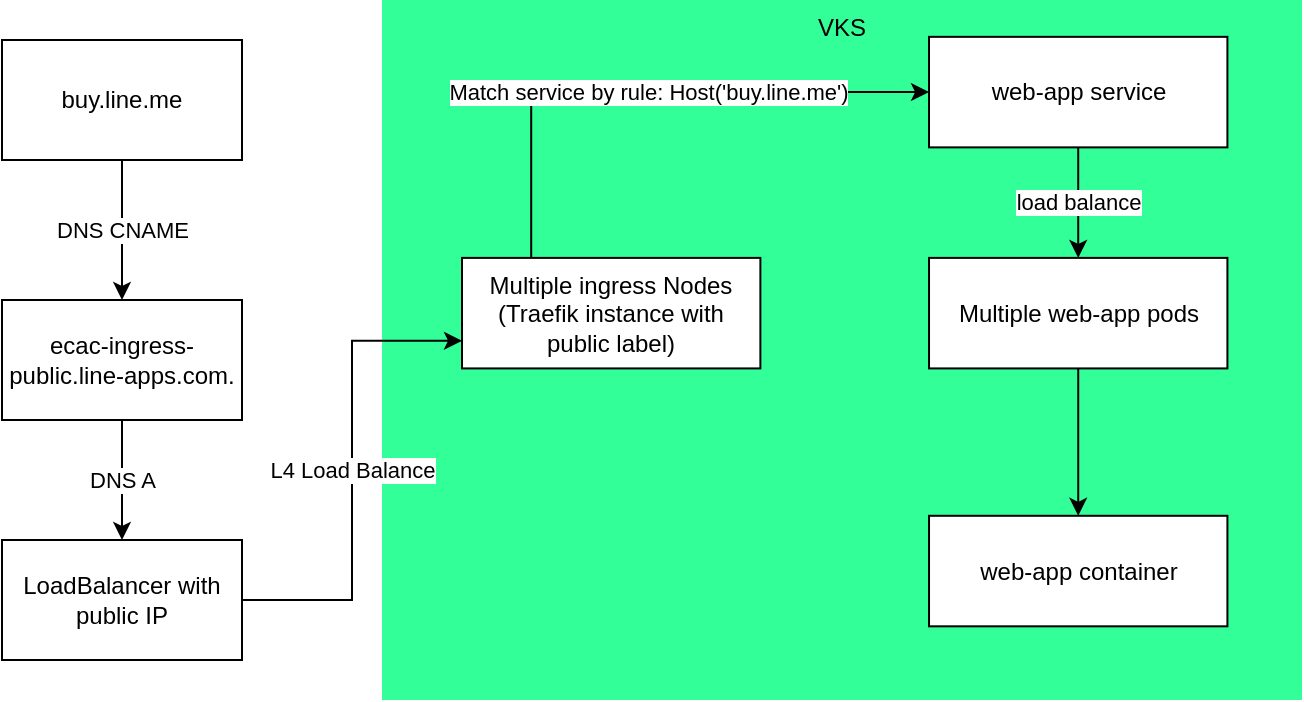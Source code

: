 <mxfile version="13.6.9" type="github">
  <diagram id="KRTKBKxZudRrld9R8o7Q" name="Page-1">
    <mxGraphModel dx="760" dy="512" grid="1" gridSize="10" guides="1" tooltips="1" connect="1" arrows="1" fold="1" page="1" pageScale="1" pageWidth="827" pageHeight="1169" math="0" shadow="0">
      <root>
        <mxCell id="0" />
        <mxCell id="1" parent="0" />
        <mxCell id="SDYtCLWi_q_EeFBWO2lE-3" value="DNS A" style="edgeStyle=orthogonalEdgeStyle;rounded=0;orthogonalLoop=1;jettySize=auto;html=1;" parent="1" source="SDYtCLWi_q_EeFBWO2lE-1" target="SDYtCLWi_q_EeFBWO2lE-2" edge="1">
          <mxGeometry relative="1" as="geometry" />
        </mxCell>
        <mxCell id="SDYtCLWi_q_EeFBWO2lE-1" value="ecac-ingress-public.line-apps.com." style="rounded=0;whiteSpace=wrap;html=1;" parent="1" vertex="1">
          <mxGeometry x="20" y="200" width="120" height="60" as="geometry" />
        </mxCell>
        <mxCell id="SDYtCLWi_q_EeFBWO2lE-16" value="DNS CNAME" style="edgeStyle=orthogonalEdgeStyle;rounded=0;orthogonalLoop=1;jettySize=auto;html=1;" parent="1" source="SDYtCLWi_q_EeFBWO2lE-14" target="SDYtCLWi_q_EeFBWO2lE-1" edge="1">
          <mxGeometry relative="1" as="geometry" />
        </mxCell>
        <mxCell id="SDYtCLWi_q_EeFBWO2lE-14" value="buy.line.me" style="rounded=0;whiteSpace=wrap;html=1;" parent="1" vertex="1">
          <mxGeometry x="20" y="70" width="120" height="60" as="geometry" />
        </mxCell>
        <mxCell id="SDYtCLWi_q_EeFBWO2lE-2" value="LoadBalancer with public IP" style="rounded=0;whiteSpace=wrap;html=1;" parent="1" vertex="1">
          <mxGeometry x="20" y="320" width="120" height="60" as="geometry" />
        </mxCell>
        <mxCell id="SDYtCLWi_q_EeFBWO2lE-17" value="VKS" style="group;fillColor=#33FF99;rounded=0;shadow=0;comic=0;glass=0;" parent="1" vertex="1" connectable="0">
          <mxGeometry x="210" y="50" width="460" height="350" as="geometry" />
        </mxCell>
        <mxCell id="SDYtCLWi_q_EeFBWO2lE-4" value="Multiple ingress Nodes &lt;br&gt;(Traefik instance with public label)" style="rounded=0;whiteSpace=wrap;html=1;" parent="SDYtCLWi_q_EeFBWO2lE-17" vertex="1">
          <mxGeometry x="40" y="128.947" width="149.189" height="55.263" as="geometry" />
        </mxCell>
        <mxCell id="SDYtCLWi_q_EeFBWO2lE-6" value="web-app service" style="rounded=0;whiteSpace=wrap;html=1;" parent="SDYtCLWi_q_EeFBWO2lE-17" vertex="1">
          <mxGeometry x="273.51" y="18.421" width="149.189" height="55.263" as="geometry" />
        </mxCell>
        <mxCell id="SDYtCLWi_q_EeFBWO2lE-7" value="Match service by rule: Host(&#39;buy.line.me&#39;)" style="edgeStyle=orthogonalEdgeStyle;rounded=0;orthogonalLoop=1;jettySize=auto;html=1;align=center;" parent="SDYtCLWi_q_EeFBWO2lE-17" source="SDYtCLWi_q_EeFBWO2lE-4" target="SDYtCLWi_q_EeFBWO2lE-6" edge="1">
          <mxGeometry relative="1" as="geometry">
            <Array as="points">
              <mxPoint x="74.595" y="73.684" />
              <mxPoint x="74.595" y="73.684" />
            </Array>
          </mxGeometry>
        </mxCell>
        <mxCell id="SDYtCLWi_q_EeFBWO2lE-8" value="Multiple web-app pods" style="rounded=0;whiteSpace=wrap;html=1;" parent="SDYtCLWi_q_EeFBWO2lE-17" vertex="1">
          <mxGeometry x="273.514" y="128.947" width="149.189" height="55.263" as="geometry" />
        </mxCell>
        <mxCell id="SDYtCLWi_q_EeFBWO2lE-9" value="load balance" style="edgeStyle=orthogonalEdgeStyle;rounded=0;orthogonalLoop=1;jettySize=auto;html=1;" parent="SDYtCLWi_q_EeFBWO2lE-17" source="SDYtCLWi_q_EeFBWO2lE-6" target="SDYtCLWi_q_EeFBWO2lE-8" edge="1">
          <mxGeometry relative="1" as="geometry" />
        </mxCell>
        <mxCell id="SDYtCLWi_q_EeFBWO2lE-10" value="web-app container" style="rounded=0;whiteSpace=wrap;html=1;" parent="SDYtCLWi_q_EeFBWO2lE-17" vertex="1">
          <mxGeometry x="273.514" y="257.895" width="149.189" height="55.263" as="geometry" />
        </mxCell>
        <mxCell id="SDYtCLWi_q_EeFBWO2lE-11" value="" style="edgeStyle=orthogonalEdgeStyle;rounded=0;orthogonalLoop=1;jettySize=auto;html=1;" parent="SDYtCLWi_q_EeFBWO2lE-17" source="SDYtCLWi_q_EeFBWO2lE-8" target="SDYtCLWi_q_EeFBWO2lE-10" edge="1">
          <mxGeometry relative="1" as="geometry" />
        </mxCell>
        <mxCell id="7az7m45PT8l8N48-JSgP-1" value="L4 Load Balance" style="edgeStyle=orthogonalEdgeStyle;rounded=0;orthogonalLoop=1;jettySize=auto;html=1;exitX=1;exitY=0.5;exitDx=0;exitDy=0;entryX=0;entryY=0.75;entryDx=0;entryDy=0;" edge="1" parent="1" source="SDYtCLWi_q_EeFBWO2lE-2" target="SDYtCLWi_q_EeFBWO2lE-4">
          <mxGeometry relative="1" as="geometry" />
        </mxCell>
      </root>
    </mxGraphModel>
  </diagram>
</mxfile>
